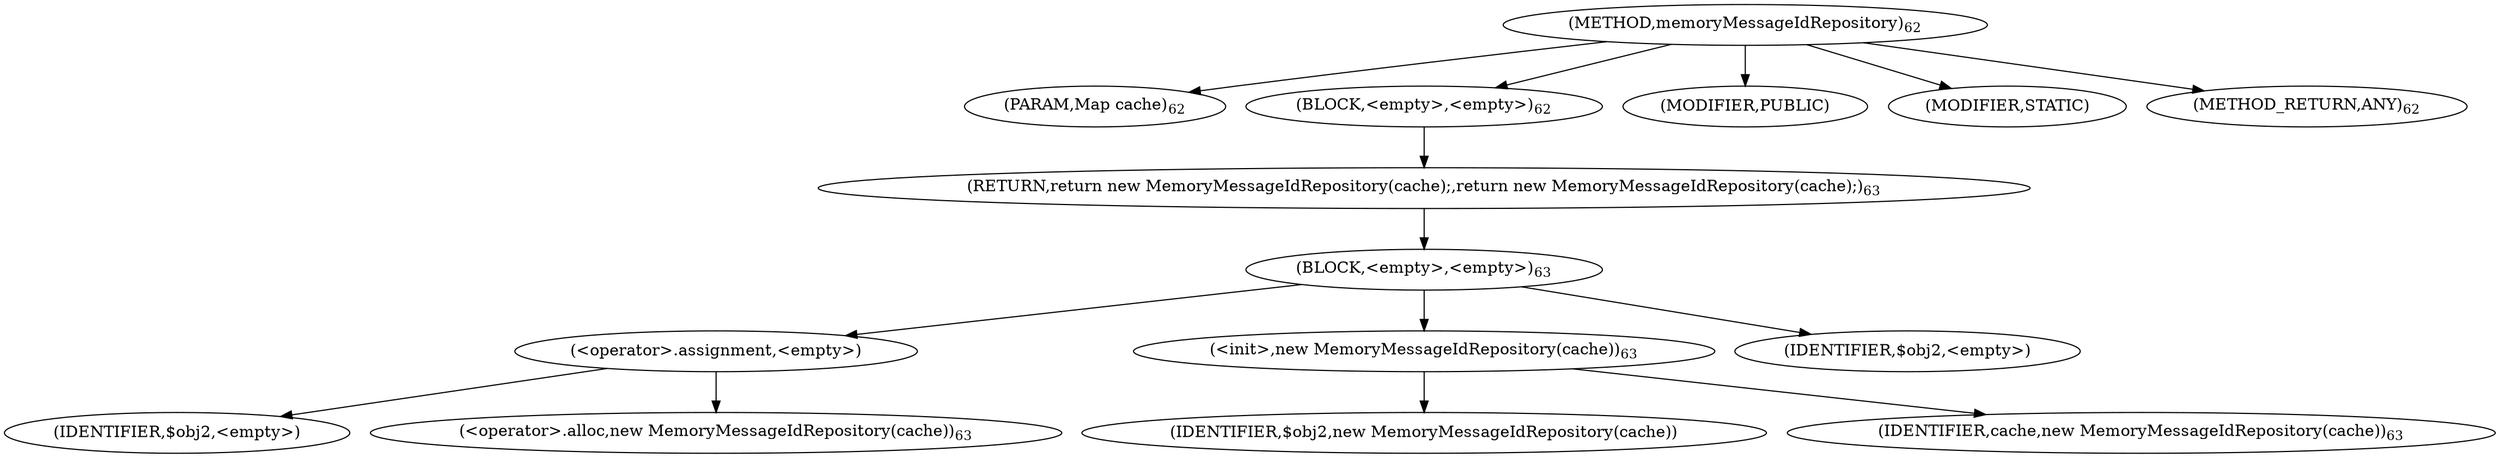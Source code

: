 digraph "memoryMessageIdRepository" {  
"62" [label = <(METHOD,memoryMessageIdRepository)<SUB>62</SUB>> ]
"63" [label = <(PARAM,Map cache)<SUB>62</SUB>> ]
"64" [label = <(BLOCK,&lt;empty&gt;,&lt;empty&gt;)<SUB>62</SUB>> ]
"65" [label = <(RETURN,return new MemoryMessageIdRepository(cache);,return new MemoryMessageIdRepository(cache);)<SUB>63</SUB>> ]
"66" [label = <(BLOCK,&lt;empty&gt;,&lt;empty&gt;)<SUB>63</SUB>> ]
"67" [label = <(&lt;operator&gt;.assignment,&lt;empty&gt;)> ]
"68" [label = <(IDENTIFIER,$obj2,&lt;empty&gt;)> ]
"69" [label = <(&lt;operator&gt;.alloc,new MemoryMessageIdRepository(cache))<SUB>63</SUB>> ]
"70" [label = <(&lt;init&gt;,new MemoryMessageIdRepository(cache))<SUB>63</SUB>> ]
"71" [label = <(IDENTIFIER,$obj2,new MemoryMessageIdRepository(cache))> ]
"72" [label = <(IDENTIFIER,cache,new MemoryMessageIdRepository(cache))<SUB>63</SUB>> ]
"73" [label = <(IDENTIFIER,$obj2,&lt;empty&gt;)> ]
"74" [label = <(MODIFIER,PUBLIC)> ]
"75" [label = <(MODIFIER,STATIC)> ]
"76" [label = <(METHOD_RETURN,ANY)<SUB>62</SUB>> ]
  "62" -> "63" 
  "62" -> "64" 
  "62" -> "74" 
  "62" -> "75" 
  "62" -> "76" 
  "64" -> "65" 
  "65" -> "66" 
  "66" -> "67" 
  "66" -> "70" 
  "66" -> "73" 
  "67" -> "68" 
  "67" -> "69" 
  "70" -> "71" 
  "70" -> "72" 
}
